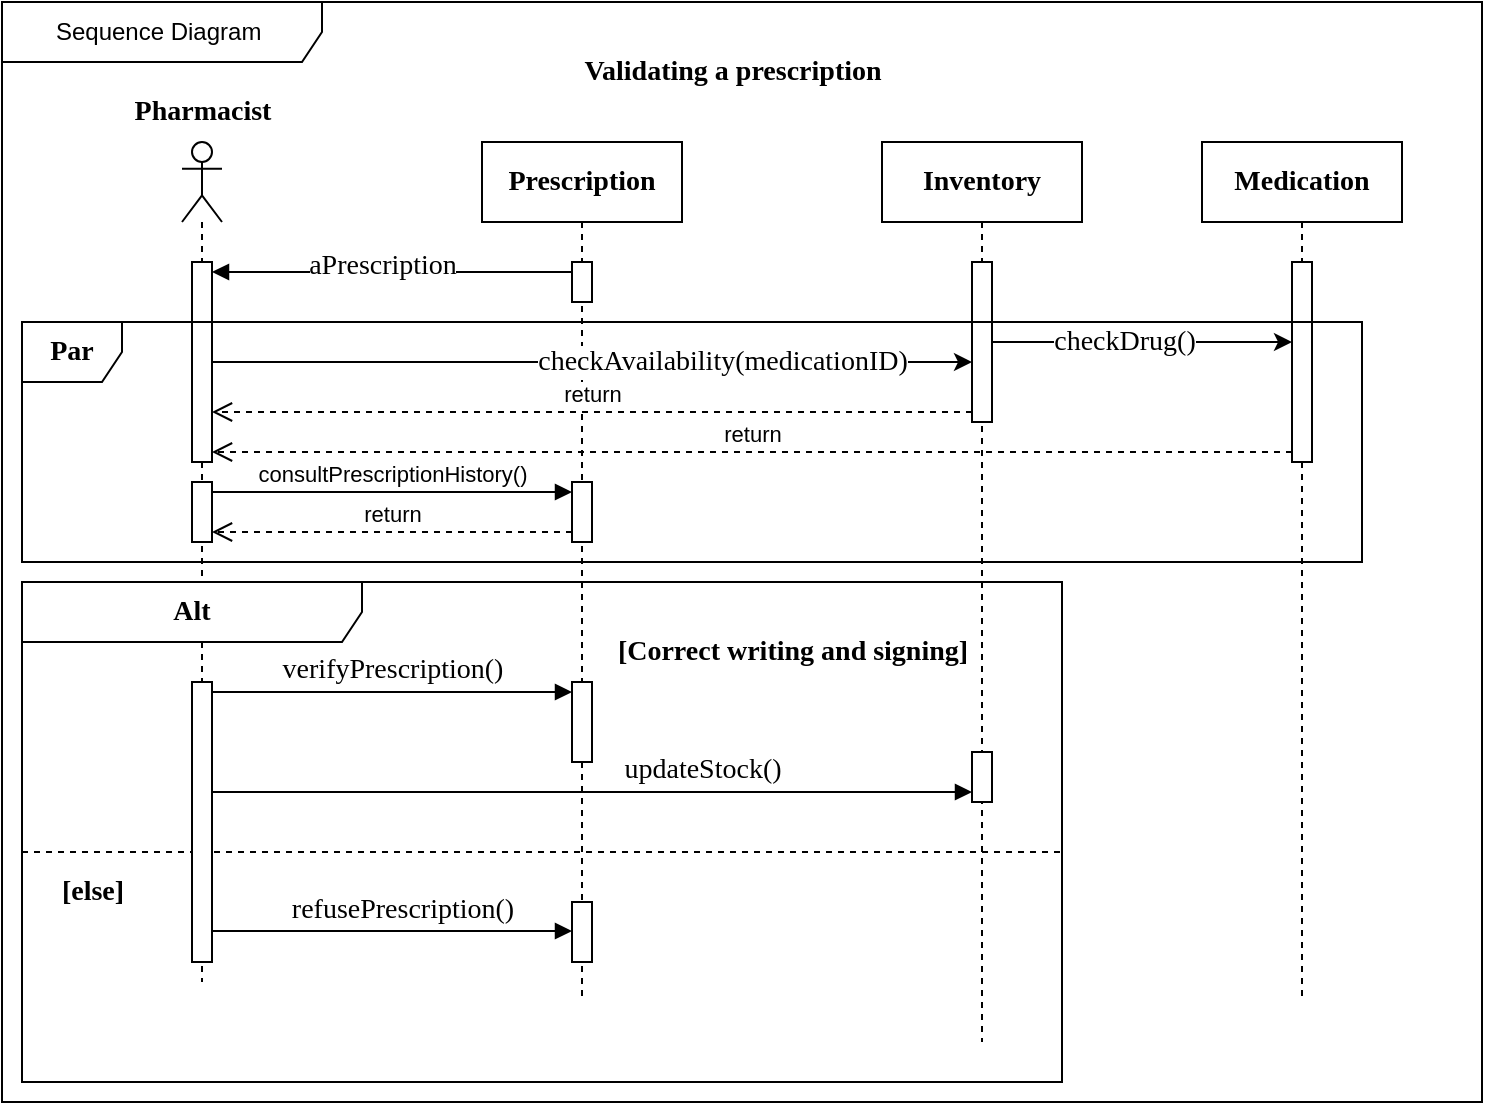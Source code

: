 <mxfile version="22.1.4" type="github">
  <diagram name="第 1 页" id="NIWxXK1TMyFCqn1yiirt">
    <mxGraphModel dx="1236" dy="569" grid="1" gridSize="10" guides="1" tooltips="1" connect="1" arrows="1" fold="1" page="1" pageScale="1" pageWidth="1169" pageHeight="827" math="0" shadow="0">
      <root>
        <mxCell id="0" />
        <mxCell id="1" parent="0" />
        <mxCell id="16olr8pQFl9PobuFe9gn-2" value="Sequence Diagram&amp;nbsp;" style="shape=umlFrame;whiteSpace=wrap;html=1;pointerEvents=0;recursiveResize=0;container=1;collapsible=0;width=160;" parent="1" vertex="1">
          <mxGeometry x="240" y="80" width="740" height="550" as="geometry" />
        </mxCell>
        <mxCell id="16olr8pQFl9PobuFe9gn-3" value="Validating a prescription" style="text;html=1;align=center;verticalAlign=middle;resizable=0;points=[];autosize=1;strokeColor=none;fillColor=none;fontFamily=Times New Roman;fontSize=14;fontStyle=1" parent="16olr8pQFl9PobuFe9gn-2" vertex="1">
          <mxGeometry x="280" y="20" width="170" height="30" as="geometry" />
        </mxCell>
        <mxCell id="16olr8pQFl9PobuFe9gn-6" value="&lt;font style=&quot;font-size: 14px;&quot; face=&quot;Times New Roman&quot;&gt;&lt;b&gt;Prescription&lt;/b&gt;&lt;/font&gt;" style="shape=umlLifeline;perimeter=lifelinePerimeter;whiteSpace=wrap;html=1;container=1;dropTarget=0;collapsible=0;recursiveResize=0;outlineConnect=0;portConstraint=eastwest;newEdgeStyle={&quot;curved&quot;:0,&quot;rounded&quot;:0};align=center;" parent="16olr8pQFl9PobuFe9gn-2" vertex="1">
          <mxGeometry x="240" y="70" width="100" height="430" as="geometry" />
        </mxCell>
        <mxCell id="16olr8pQFl9PobuFe9gn-18" value="" style="html=1;points=[[0,0,0,0,5],[0,1,0,0,-5],[1,0,0,0,5],[1,1,0,0,-5]];perimeter=orthogonalPerimeter;outlineConnect=0;targetShapes=umlLifeline;portConstraint=eastwest;newEdgeStyle={&quot;curved&quot;:0,&quot;rounded&quot;:0};" parent="16olr8pQFl9PobuFe9gn-6" vertex="1">
          <mxGeometry x="45" y="60" width="10" height="20" as="geometry" />
        </mxCell>
        <mxCell id="16olr8pQFl9PobuFe9gn-34" value="" style="html=1;points=[[0,0,0,0,5],[0,1,0,0,-5],[1,0,0,0,5],[1,1,0,0,-5]];perimeter=orthogonalPerimeter;outlineConnect=0;targetShapes=umlLifeline;portConstraint=eastwest;newEdgeStyle={&quot;curved&quot;:0,&quot;rounded&quot;:0};" parent="16olr8pQFl9PobuFe9gn-6" vertex="1">
          <mxGeometry x="45" y="170" width="10" height="30" as="geometry" />
        </mxCell>
        <mxCell id="16olr8pQFl9PobuFe9gn-9" value="&lt;font size=&quot;1&quot; face=&quot;Times New Roman&quot;&gt;&lt;b style=&quot;font-size: 14px;&quot;&gt;Medication&lt;/b&gt;&lt;/font&gt;" style="shape=umlLifeline;perimeter=lifelinePerimeter;whiteSpace=wrap;html=1;container=1;dropTarget=0;collapsible=0;recursiveResize=0;outlineConnect=0;portConstraint=eastwest;newEdgeStyle={&quot;curved&quot;:0,&quot;rounded&quot;:0};" parent="16olr8pQFl9PobuFe9gn-2" vertex="1">
          <mxGeometry x="600" y="70" width="100" height="430" as="geometry" />
        </mxCell>
        <mxCell id="16olr8pQFl9PobuFe9gn-21" value="" style="html=1;points=[[0,0,0,0,5],[0,1,0,0,-5],[1,0,0,0,5],[1,1,0,0,-5]];perimeter=orthogonalPerimeter;outlineConnect=0;targetShapes=umlLifeline;portConstraint=eastwest;newEdgeStyle={&quot;curved&quot;:0,&quot;rounded&quot;:0};" parent="16olr8pQFl9PobuFe9gn-9" vertex="1">
          <mxGeometry x="45" y="60" width="10" height="100" as="geometry" />
        </mxCell>
        <mxCell id="16olr8pQFl9PobuFe9gn-12" value="&lt;b&gt;&lt;font style=&quot;font-size: 14px;&quot; face=&quot;Times New Roman&quot;&gt;Inventory&lt;/font&gt;&lt;/b&gt;" style="shape=umlLifeline;perimeter=lifelinePerimeter;whiteSpace=wrap;html=1;container=1;dropTarget=0;collapsible=0;recursiveResize=0;outlineConnect=0;portConstraint=eastwest;newEdgeStyle={&quot;curved&quot;:0,&quot;rounded&quot;:0};" parent="16olr8pQFl9PobuFe9gn-2" vertex="1">
          <mxGeometry x="440" y="70" width="100" height="450" as="geometry" />
        </mxCell>
        <mxCell id="16olr8pQFl9PobuFe9gn-23" value="" style="html=1;points=[[0,0,0,0,5],[0,1,0,0,-5],[1,0,0,0,5],[1,1,0,0,-5]];perimeter=orthogonalPerimeter;outlineConnect=0;targetShapes=umlLifeline;portConstraint=eastwest;newEdgeStyle={&quot;curved&quot;:0,&quot;rounded&quot;:0};" parent="16olr8pQFl9PobuFe9gn-12" vertex="1">
          <mxGeometry x="45" y="60" width="10" height="80" as="geometry" />
        </mxCell>
        <mxCell id="16olr8pQFl9PobuFe9gn-48" value="" style="html=1;points=[[0,0,0,0,5],[0,1,0,0,-5],[1,0,0,0,5],[1,1,0,0,-5]];perimeter=orthogonalPerimeter;outlineConnect=0;targetShapes=umlLifeline;portConstraint=eastwest;newEdgeStyle={&quot;curved&quot;:0,&quot;rounded&quot;:0};" parent="16olr8pQFl9PobuFe9gn-12" vertex="1">
          <mxGeometry x="45" y="305" width="10" height="25" as="geometry" />
        </mxCell>
        <mxCell id="16olr8pQFl9PobuFe9gn-15" value="" style="shape=umlLifeline;perimeter=lifelinePerimeter;whiteSpace=wrap;html=1;container=1;dropTarget=0;collapsible=0;recursiveResize=0;outlineConnect=0;portConstraint=eastwest;newEdgeStyle={&quot;curved&quot;:0,&quot;rounded&quot;:0};participant=umlActor;" parent="16olr8pQFl9PobuFe9gn-2" vertex="1">
          <mxGeometry x="90" y="70" width="20" height="420" as="geometry" />
        </mxCell>
        <mxCell id="16olr8pQFl9PobuFe9gn-19" value="" style="html=1;points=[[0,0,0,0,5],[0,1,0,0,-5],[1,0,0,0,5],[1,1,0,0,-5]];perimeter=orthogonalPerimeter;outlineConnect=0;targetShapes=umlLifeline;portConstraint=eastwest;newEdgeStyle={&quot;curved&quot;:0,&quot;rounded&quot;:0};" parent="16olr8pQFl9PobuFe9gn-15" vertex="1">
          <mxGeometry x="5" y="60" width="10" height="100" as="geometry" />
        </mxCell>
        <mxCell id="16olr8pQFl9PobuFe9gn-38" value="" style="html=1;points=[[0,0,0,0,5],[0,1,0,0,-5],[1,0,0,0,5],[1,1,0,0,-5]];perimeter=orthogonalPerimeter;outlineConnect=0;targetShapes=umlLifeline;portConstraint=eastwest;newEdgeStyle={&quot;curved&quot;:0,&quot;rounded&quot;:0};" parent="16olr8pQFl9PobuFe9gn-15" vertex="1">
          <mxGeometry x="5" y="170" width="10" height="30" as="geometry" />
        </mxCell>
        <mxCell id="16olr8pQFl9PobuFe9gn-17" value="Pharmacist" style="text;html=1;align=center;verticalAlign=middle;resizable=0;points=[];autosize=1;strokeColor=none;fillColor=none;fontFamily=Times New Roman;fontStyle=1;fontSize=14;" parent="16olr8pQFl9PobuFe9gn-2" vertex="1">
          <mxGeometry x="55" y="40" width="90" height="30" as="geometry" />
        </mxCell>
        <mxCell id="16olr8pQFl9PobuFe9gn-20" value="" style="html=1;verticalAlign=bottom;labelBackgroundColor=none;endArrow=block;endFill=1;endSize=6;align=left;rounded=0;entryX=1;entryY=0;entryDx=0;entryDy=5;entryPerimeter=0;" parent="16olr8pQFl9PobuFe9gn-2" source="16olr8pQFl9PobuFe9gn-18" target="16olr8pQFl9PobuFe9gn-19" edge="1">
          <mxGeometry x="-1" relative="1" as="geometry">
            <mxPoint x="330" y="160" as="sourcePoint" />
            <mxPoint x="490" y="160" as="targetPoint" />
          </mxGeometry>
        </mxCell>
        <mxCell id="16olr8pQFl9PobuFe9gn-27" value="aPrescription" style="edgeLabel;html=1;align=center;verticalAlign=middle;resizable=0;points=[];fontFamily=Times New Roman;fontSize=14;" parent="16olr8pQFl9PobuFe9gn-20" vertex="1" connectable="0">
          <mxGeometry x="0.087" y="-3" relative="1" as="geometry">
            <mxPoint x="3" as="offset" />
          </mxGeometry>
        </mxCell>
        <mxCell id="16olr8pQFl9PobuFe9gn-29" value="" style="edgeStyle=none;orthogonalLoop=1;jettySize=auto;html=1;rounded=0;" parent="16olr8pQFl9PobuFe9gn-2" source="16olr8pQFl9PobuFe9gn-19" target="16olr8pQFl9PobuFe9gn-23" edge="1">
          <mxGeometry width="100" relative="1" as="geometry">
            <mxPoint x="160" y="320" as="sourcePoint" />
            <mxPoint x="260" y="320" as="targetPoint" />
            <Array as="points" />
          </mxGeometry>
        </mxCell>
        <mxCell id="16olr8pQFl9PobuFe9gn-30" value="checkAvailability(medicationID)" style="edgeLabel;html=1;align=center;verticalAlign=middle;resizable=0;points=[];fontFamily=Times New Roman;fontSize=14;" parent="16olr8pQFl9PobuFe9gn-29" vertex="1" connectable="0">
          <mxGeometry x="0.317" relative="1" as="geometry">
            <mxPoint x="5" as="offset" />
          </mxGeometry>
        </mxCell>
        <mxCell id="16olr8pQFl9PobuFe9gn-32" value="" style="edgeStyle=none;orthogonalLoop=1;jettySize=auto;html=1;rounded=0;" parent="16olr8pQFl9PobuFe9gn-2" source="16olr8pQFl9PobuFe9gn-23" target="16olr8pQFl9PobuFe9gn-21" edge="1">
          <mxGeometry width="100" relative="1" as="geometry">
            <mxPoint x="520" y="170" as="sourcePoint" />
            <mxPoint x="540" y="340" as="targetPoint" />
            <Array as="points" />
          </mxGeometry>
        </mxCell>
        <mxCell id="16olr8pQFl9PobuFe9gn-33" value="checkDrug()" style="edgeLabel;html=1;align=center;verticalAlign=middle;resizable=0;points=[];fontSize=14;fontFamily=Times New Roman;" parent="16olr8pQFl9PobuFe9gn-32" vertex="1" connectable="0">
          <mxGeometry x="-0.128" relative="1" as="geometry">
            <mxPoint as="offset" />
          </mxGeometry>
        </mxCell>
        <mxCell id="16olr8pQFl9PobuFe9gn-40" value="return" style="html=1;verticalAlign=bottom;endArrow=open;dashed=1;endSize=8;curved=0;rounded=0;exitX=0;exitY=1;exitDx=0;exitDy=-5;exitPerimeter=0;" parent="16olr8pQFl9PobuFe9gn-2" source="16olr8pQFl9PobuFe9gn-34" target="16olr8pQFl9PobuFe9gn-38" edge="1">
          <mxGeometry relative="1" as="geometry">
            <mxPoint x="280" y="285" as="sourcePoint" />
            <mxPoint x="370" y="160" as="targetPoint" />
          </mxGeometry>
        </mxCell>
        <mxCell id="16olr8pQFl9PobuFe9gn-41" value="return" style="html=1;verticalAlign=bottom;endArrow=open;dashed=1;endSize=8;curved=0;rounded=0;exitX=0;exitY=1;exitDx=0;exitDy=-5;exitPerimeter=0;" parent="16olr8pQFl9PobuFe9gn-2" source="16olr8pQFl9PobuFe9gn-23" target="16olr8pQFl9PobuFe9gn-19" edge="1">
          <mxGeometry relative="1" as="geometry">
            <mxPoint x="450" y="160" as="sourcePoint" />
            <mxPoint x="370" y="160" as="targetPoint" />
          </mxGeometry>
        </mxCell>
        <mxCell id="16olr8pQFl9PobuFe9gn-42" value="return" style="html=1;verticalAlign=bottom;endArrow=open;dashed=1;endSize=8;curved=0;rounded=0;exitX=0;exitY=1;exitDx=0;exitDy=-5;exitPerimeter=0;entryX=1;entryY=1;entryDx=0;entryDy=-5;entryPerimeter=0;" parent="16olr8pQFl9PobuFe9gn-2" source="16olr8pQFl9PobuFe9gn-21" target="16olr8pQFl9PobuFe9gn-19" edge="1">
          <mxGeometry relative="1" as="geometry">
            <mxPoint x="450" y="160" as="sourcePoint" />
            <mxPoint x="370" y="160" as="targetPoint" />
          </mxGeometry>
        </mxCell>
        <mxCell id="16olr8pQFl9PobuFe9gn-43" value="consultPrescriptionHistory()" style="html=1;verticalAlign=bottom;endArrow=block;curved=0;rounded=0;exitX=1;exitY=0;exitDx=0;exitDy=5;exitPerimeter=0;entryX=0;entryY=0;entryDx=0;entryDy=5;entryPerimeter=0;" parent="16olr8pQFl9PobuFe9gn-2" source="16olr8pQFl9PobuFe9gn-38" target="16olr8pQFl9PobuFe9gn-34" edge="1">
          <mxGeometry width="80" relative="1" as="geometry">
            <mxPoint x="370" y="160" as="sourcePoint" />
            <mxPoint x="450" y="160" as="targetPoint" />
          </mxGeometry>
        </mxCell>
        <mxCell id="16olr8pQFl9PobuFe9gn-50" value="&lt;font size=&quot;1&quot; face=&quot;Times New Roman&quot;&gt;&lt;b style=&quot;font-size: 14px;&quot;&gt;Alt&lt;/b&gt;&lt;/font&gt;" style="shape=umlFrame;whiteSpace=wrap;html=1;pointerEvents=0;recursiveResize=0;container=1;collapsible=0;width=170;" parent="16olr8pQFl9PobuFe9gn-2" vertex="1">
          <mxGeometry x="10" y="290" width="520" height="250" as="geometry" />
        </mxCell>
        <mxCell id="16olr8pQFl9PobuFe9gn-52" value="" style="line;strokeWidth=1;dashed=1;labelPosition=center;verticalLabelPosition=bottom;align=left;verticalAlign=top;spacingLeft=20;spacingTop=15;html=1;whiteSpace=wrap;" parent="16olr8pQFl9PobuFe9gn-50" vertex="1">
          <mxGeometry y="130" width="520" height="10" as="geometry" />
        </mxCell>
        <mxCell id="16olr8pQFl9PobuFe9gn-44" value="" style="html=1;points=[[0,0,0,0,5],[0,1,0,0,-5],[1,0,0,0,5],[1,1,0,0,-5]];perimeter=orthogonalPerimeter;outlineConnect=0;targetShapes=umlLifeline;portConstraint=eastwest;newEdgeStyle={&quot;curved&quot;:0,&quot;rounded&quot;:0};" parent="16olr8pQFl9PobuFe9gn-50" vertex="1">
          <mxGeometry x="85" y="50" width="10" height="140" as="geometry" />
        </mxCell>
        <mxCell id="16olr8pQFl9PobuFe9gn-46" value="" style="html=1;points=[[0,0,0,0,5],[0,1,0,0,-5],[1,0,0,0,5],[1,1,0,0,-5]];perimeter=orthogonalPerimeter;outlineConnect=0;targetShapes=umlLifeline;portConstraint=eastwest;newEdgeStyle={&quot;curved&quot;:0,&quot;rounded&quot;:0};" parent="16olr8pQFl9PobuFe9gn-50" vertex="1">
          <mxGeometry x="275" y="50" width="10" height="40" as="geometry" />
        </mxCell>
        <mxCell id="16olr8pQFl9PobuFe9gn-47" value="&lt;font style=&quot;font-size: 14px;&quot;&gt;verifyPrescription()&lt;/font&gt;" style="html=1;verticalAlign=bottom;endArrow=block;curved=0;rounded=0;exitX=1;exitY=0;exitDx=0;exitDy=5;exitPerimeter=0;entryX=0;entryY=0;entryDx=0;entryDy=5;entryPerimeter=0;fontFamily=Times New Roman;" parent="16olr8pQFl9PobuFe9gn-50" source="16olr8pQFl9PobuFe9gn-44" target="16olr8pQFl9PobuFe9gn-46" edge="1">
          <mxGeometry width="80" relative="1" as="geometry">
            <mxPoint x="360" y="-20" as="sourcePoint" />
            <mxPoint x="440" y="-20" as="targetPoint" />
          </mxGeometry>
        </mxCell>
        <mxCell id="16olr8pQFl9PobuFe9gn-56" value="[else]" style="text;html=1;align=center;verticalAlign=middle;resizable=0;points=[];autosize=1;strokeColor=none;fillColor=none;fontFamily=Times New Roman;fontSize=14;fontStyle=1" parent="16olr8pQFl9PobuFe9gn-50" vertex="1">
          <mxGeometry x="10" y="140" width="50" height="30" as="geometry" />
        </mxCell>
        <mxCell id="16olr8pQFl9PobuFe9gn-57" value="&lt;font style=&quot;font-size: 14px;&quot; face=&quot;Times New Roman&quot;&gt;&lt;b&gt;[Correct writing and signing]&lt;/b&gt;&lt;/font&gt;" style="text;html=1;align=center;verticalAlign=middle;resizable=0;points=[];autosize=1;strokeColor=none;fillColor=none;" parent="16olr8pQFl9PobuFe9gn-50" vertex="1">
          <mxGeometry x="285" y="20" width="200" height="30" as="geometry" />
        </mxCell>
        <mxCell id="16olr8pQFl9PobuFe9gn-58" value="" style="html=1;points=[[0,0,0,0,5],[0,1,0,0,-5],[1,0,0,0,5],[1,1,0,0,-5]];perimeter=orthogonalPerimeter;outlineConnect=0;targetShapes=umlLifeline;portConstraint=eastwest;newEdgeStyle={&quot;curved&quot;:0,&quot;rounded&quot;:0};" parent="16olr8pQFl9PobuFe9gn-50" vertex="1">
          <mxGeometry x="275" y="160" width="10" height="30" as="geometry" />
        </mxCell>
        <mxCell id="16olr8pQFl9PobuFe9gn-59" value="&lt;font style=&quot;font-size: 14px;&quot; face=&quot;Times New Roman&quot;&gt;refusePrescription()&lt;/font&gt;" style="html=1;verticalAlign=bottom;endArrow=block;curved=0;rounded=0;exitX=1;exitY=1;exitDx=0;exitDy=-5;exitPerimeter=0;" parent="16olr8pQFl9PobuFe9gn-50" edge="1">
          <mxGeometry x="0.056" width="80" relative="1" as="geometry">
            <mxPoint x="95" y="174.5" as="sourcePoint" />
            <mxPoint x="275" y="174.5" as="targetPoint" />
            <mxPoint as="offset" />
          </mxGeometry>
        </mxCell>
        <mxCell id="16olr8pQFl9PobuFe9gn-49" value="&lt;font style=&quot;font-size: 14px;&quot; face=&quot;Times New Roman&quot;&gt;updateStock()&lt;/font&gt;" style="html=1;verticalAlign=bottom;endArrow=block;curved=0;rounded=0;entryX=0;entryY=1;entryDx=0;entryDy=-5;entryPerimeter=0;" parent="16olr8pQFl9PobuFe9gn-2" source="16olr8pQFl9PobuFe9gn-44" target="16olr8pQFl9PobuFe9gn-48" edge="1">
          <mxGeometry x="0.289" width="80" relative="1" as="geometry">
            <mxPoint x="370" y="260" as="sourcePoint" />
            <mxPoint x="450" y="260" as="targetPoint" />
            <Array as="points" />
            <mxPoint as="offset" />
          </mxGeometry>
        </mxCell>
        <mxCell id="16olr8pQFl9PobuFe9gn-64" value="&lt;p&gt;&lt;font style=&quot;font-size: 14px;&quot; face=&quot;Times New Roman&quot;&gt;&lt;b&gt;Par&lt;/b&gt;&lt;/font&gt;&lt;/p&gt;" style="shape=umlFrame;whiteSpace=wrap;html=1;pointerEvents=0;recursiveResize=0;container=1;collapsible=0;width=50;" parent="16olr8pQFl9PobuFe9gn-2" vertex="1">
          <mxGeometry x="10" y="160" width="670" height="120" as="geometry" />
        </mxCell>
      </root>
    </mxGraphModel>
  </diagram>
</mxfile>

